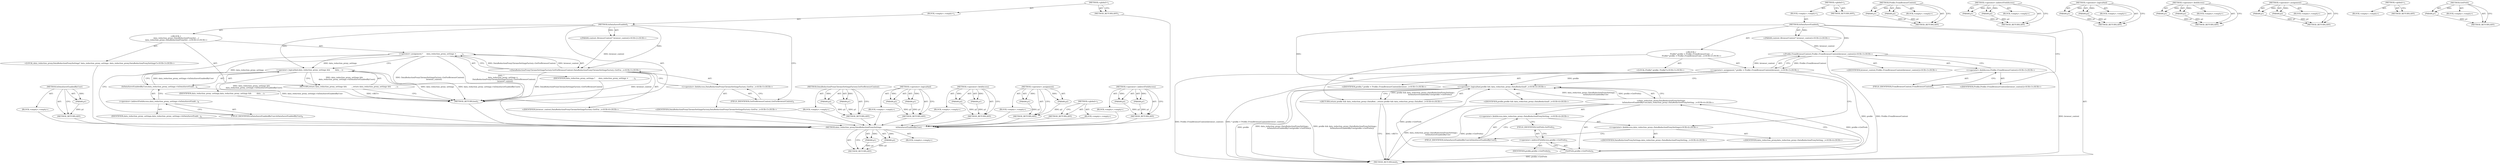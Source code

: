 digraph "GetPrefs" {
vulnerable_67 [label=<(METHOD,IsDataSaverEnabledByUser)>];
vulnerable_68 [label=<(PARAM,p1)>];
vulnerable_69 [label=<(BLOCK,&lt;empty&gt;,&lt;empty&gt;)>];
vulnerable_70 [label=<(METHOD_RETURN,ANY)>];
vulnerable_6 [label=<(METHOD,&lt;global&gt;)<SUB>1</SUB>>];
vulnerable_7 [label=<(BLOCK,&lt;empty&gt;,&lt;empty&gt;)<SUB>1</SUB>>];
vulnerable_8 [label=<(METHOD,IsDataSaverEnabled)<SUB>1</SUB>>];
vulnerable_9 [label="<(PARAM,content::BrowserContext* browser_context)<SUB>2</SUB>>"];
vulnerable_10 [label="<(BLOCK,{
  data_reduction_proxy::DataReductionProxySet...,{
  data_reduction_proxy::DataReductionProxySet...)<SUB>2</SUB>>"];
vulnerable_11 [label="<(LOCAL,data_reduction_proxy.DataReductionProxySettings* data_reduction_proxy_settings: data_reduction_proxy.DataReductionProxySettings*)<SUB>3</SUB>>"];
vulnerable_12 [label=<(&lt;operator&gt;.assignment,*
      data_reduction_proxy_settings =
       ...)<SUB>3</SUB>>];
vulnerable_13 [label=<(IDENTIFIER,data_reduction_proxy_settings,*
      data_reduction_proxy_settings =
       ...)<SUB>4</SUB>>];
vulnerable_14 [label="<(DataReductionProxyChromeSettingsFactory.GetForBrowserContext,DataReductionProxyChromeSettingsFactory::GetFor...)<SUB>5</SUB>>"];
vulnerable_15 [label="<(&lt;operator&gt;.fieldAccess,DataReductionProxyChromeSettingsFactory::GetFor...)<SUB>5</SUB>>"];
vulnerable_16 [label="<(IDENTIFIER,DataReductionProxyChromeSettingsFactory,DataReductionProxyChromeSettingsFactory::GetFor...)<SUB>5</SUB>>"];
vulnerable_17 [label=<(FIELD_IDENTIFIER,GetForBrowserContext,GetForBrowserContext)<SUB>5</SUB>>];
vulnerable_18 [label="<(IDENTIFIER,browser_context,DataReductionProxyChromeSettingsFactory::GetFor...)<SUB>6</SUB>>"];
vulnerable_19 [label=<(RETURN,return data_reduction_proxy_settings &amp;&amp;
       ...,return data_reduction_proxy_settings &amp;&amp;
       ...)<SUB>7</SUB>>];
vulnerable_20 [label=<(&lt;operator&gt;.logicalAnd,data_reduction_proxy_settings &amp;&amp;
         data_...)<SUB>7</SUB>>];
vulnerable_21 [label=<(IDENTIFIER,data_reduction_proxy_settings,data_reduction_proxy_settings &amp;&amp;
         data_...)<SUB>7</SUB>>];
vulnerable_22 [label=<(IsDataSaverEnabledByUser,data_reduction_proxy_settings-&gt;IsDataSaverEnabl...)<SUB>8</SUB>>];
vulnerable_23 [label=<(&lt;operator&gt;.indirectFieldAccess,data_reduction_proxy_settings-&gt;IsDataSaverEnabl...)<SUB>8</SUB>>];
vulnerable_24 [label=<(IDENTIFIER,data_reduction_proxy_settings,data_reduction_proxy_settings-&gt;IsDataSaverEnabl...)<SUB>8</SUB>>];
vulnerable_25 [label=<(FIELD_IDENTIFIER,IsDataSaverEnabledByUser,IsDataSaverEnabledByUser)<SUB>8</SUB>>];
vulnerable_26 [label=<(METHOD_RETURN,bool)<SUB>1</SUB>>];
vulnerable_28 [label=<(METHOD_RETURN,ANY)<SUB>1</SUB>>];
vulnerable_52 [label=<(METHOD,DataReductionProxyChromeSettingsFactory.GetForBrowserContext)>];
vulnerable_53 [label=<(PARAM,p1)>];
vulnerable_54 [label=<(PARAM,p2)>];
vulnerable_55 [label=<(BLOCK,&lt;empty&gt;,&lt;empty&gt;)>];
vulnerable_56 [label=<(METHOD_RETURN,ANY)>];
vulnerable_62 [label=<(METHOD,&lt;operator&gt;.logicalAnd)>];
vulnerable_63 [label=<(PARAM,p1)>];
vulnerable_64 [label=<(PARAM,p2)>];
vulnerable_65 [label=<(BLOCK,&lt;empty&gt;,&lt;empty&gt;)>];
vulnerable_66 [label=<(METHOD_RETURN,ANY)>];
vulnerable_57 [label=<(METHOD,&lt;operator&gt;.fieldAccess)>];
vulnerable_58 [label=<(PARAM,p1)>];
vulnerable_59 [label=<(PARAM,p2)>];
vulnerable_60 [label=<(BLOCK,&lt;empty&gt;,&lt;empty&gt;)>];
vulnerable_61 [label=<(METHOD_RETURN,ANY)>];
vulnerable_47 [label=<(METHOD,&lt;operator&gt;.assignment)>];
vulnerable_48 [label=<(PARAM,p1)>];
vulnerable_49 [label=<(PARAM,p2)>];
vulnerable_50 [label=<(BLOCK,&lt;empty&gt;,&lt;empty&gt;)>];
vulnerable_51 [label=<(METHOD_RETURN,ANY)>];
vulnerable_41 [label=<(METHOD,&lt;global&gt;)<SUB>1</SUB>>];
vulnerable_42 [label=<(BLOCK,&lt;empty&gt;,&lt;empty&gt;)>];
vulnerable_43 [label=<(METHOD_RETURN,ANY)>];
vulnerable_71 [label=<(METHOD,&lt;operator&gt;.indirectFieldAccess)>];
vulnerable_72 [label=<(PARAM,p1)>];
vulnerable_73 [label=<(PARAM,p2)>];
vulnerable_74 [label=<(BLOCK,&lt;empty&gt;,&lt;empty&gt;)>];
vulnerable_75 [label=<(METHOD_RETURN,ANY)>];
fixed_75 [label=<(METHOD,data_reduction_proxy.DataReductionProxySettings.
                        IsDataSaverEnabledByUser)>];
fixed_76 [label=<(PARAM,p1)>];
fixed_77 [label=<(PARAM,p2)>];
fixed_78 [label=<(BLOCK,&lt;empty&gt;,&lt;empty&gt;)>];
fixed_79 [label=<(METHOD_RETURN,ANY)>];
fixed_6 [label=<(METHOD,&lt;global&gt;)<SUB>1</SUB>>];
fixed_7 [label=<(BLOCK,&lt;empty&gt;,&lt;empty&gt;)<SUB>1</SUB>>];
fixed_8 [label=<(METHOD,IsDataSaverEnabled)<SUB>1</SUB>>];
fixed_9 [label="<(PARAM,content::BrowserContext* browser_context)<SUB>2</SUB>>"];
fixed_10 [label="<(BLOCK,{
  Profile* profile = Profile::FromBrowserCont...,{
  Profile* profile = Profile::FromBrowserCont...)<SUB>2</SUB>>"];
fixed_11 [label="<(LOCAL,Profile* profile: Profile*)<SUB>3</SUB>>"];
fixed_12 [label="<(&lt;operator&gt;.assignment,* profile = Profile::FromBrowserContext(browser...)<SUB>3</SUB>>"];
fixed_13 [label="<(IDENTIFIER,profile,* profile = Profile::FromBrowserContext(browser...)<SUB>3</SUB>>"];
fixed_14 [label="<(Profile.FromBrowserContext,Profile::FromBrowserContext(browser_context))<SUB>3</SUB>>"];
fixed_15 [label="<(&lt;operator&gt;.fieldAccess,Profile::FromBrowserContext)<SUB>3</SUB>>"];
fixed_16 [label="<(IDENTIFIER,Profile,Profile::FromBrowserContext(browser_context))<SUB>3</SUB>>"];
fixed_17 [label=<(FIELD_IDENTIFIER,FromBrowserContext,FromBrowserContext)<SUB>3</SUB>>];
fixed_18 [label="<(IDENTIFIER,browser_context,Profile::FromBrowserContext(browser_context))<SUB>3</SUB>>"];
fixed_19 [label="<(RETURN,return profile &amp;&amp; data_reduction_proxy::DataRed...,return profile &amp;&amp; data_reduction_proxy::DataRed...)<SUB>4</SUB>>"];
fixed_20 [label="<(&lt;operator&gt;.logicalAnd,profile &amp;&amp; data_reduction_proxy::DataReductionP...)<SUB>4</SUB>>"];
fixed_21 [label="<(IDENTIFIER,profile,profile &amp;&amp; data_reduction_proxy::DataReductionP...)<SUB>4</SUB>>"];
fixed_22 [label="<(data_reduction_proxy.DataReductionProxySettings.
                        IsDataSaverEnabledByUser,data_reduction_proxy::DataReductionProxySetting...)<SUB>4</SUB>>"];
fixed_23 [label="<(&lt;operator&gt;.fieldAccess,data_reduction_proxy::DataReductionProxySetting...)<SUB>4</SUB>>"];
fixed_24 [label="<(&lt;operator&gt;.fieldAccess,data_reduction_proxy::DataReductionProxySettings)<SUB>4</SUB>>"];
fixed_25 [label="<(IDENTIFIER,data_reduction_proxy,data_reduction_proxy::DataReductionProxySetting...)<SUB>4</SUB>>"];
fixed_26 [label="<(IDENTIFIER,DataReductionProxySettings,data_reduction_proxy::DataReductionProxySetting...)<SUB>4</SUB>>"];
fixed_27 [label=<(FIELD_IDENTIFIER,IsDataSaverEnabledByUser,IsDataSaverEnabledByUser)<SUB>5</SUB>>];
fixed_28 [label=<(GetPrefs,profile-&gt;GetPrefs())<SUB>5</SUB>>];
fixed_29 [label=<(&lt;operator&gt;.indirectFieldAccess,profile-&gt;GetPrefs)<SUB>5</SUB>>];
fixed_30 [label=<(IDENTIFIER,profile,profile-&gt;GetPrefs())<SUB>5</SUB>>];
fixed_31 [label=<(FIELD_IDENTIFIER,GetPrefs,GetPrefs)<SUB>5</SUB>>];
fixed_32 [label=<(METHOD_RETURN,bool)<SUB>1</SUB>>];
fixed_34 [label=<(METHOD_RETURN,ANY)<SUB>1</SUB>>];
fixed_60 [label=<(METHOD,Profile.FromBrowserContext)>];
fixed_61 [label=<(PARAM,p1)>];
fixed_62 [label=<(PARAM,p2)>];
fixed_63 [label=<(BLOCK,&lt;empty&gt;,&lt;empty&gt;)>];
fixed_64 [label=<(METHOD_RETURN,ANY)>];
fixed_84 [label=<(METHOD,&lt;operator&gt;.indirectFieldAccess)>];
fixed_85 [label=<(PARAM,p1)>];
fixed_86 [label=<(PARAM,p2)>];
fixed_87 [label=<(BLOCK,&lt;empty&gt;,&lt;empty&gt;)>];
fixed_88 [label=<(METHOD_RETURN,ANY)>];
fixed_70 [label=<(METHOD,&lt;operator&gt;.logicalAnd)>];
fixed_71 [label=<(PARAM,p1)>];
fixed_72 [label=<(PARAM,p2)>];
fixed_73 [label=<(BLOCK,&lt;empty&gt;,&lt;empty&gt;)>];
fixed_74 [label=<(METHOD_RETURN,ANY)>];
fixed_65 [label=<(METHOD,&lt;operator&gt;.fieldAccess)>];
fixed_66 [label=<(PARAM,p1)>];
fixed_67 [label=<(PARAM,p2)>];
fixed_68 [label=<(BLOCK,&lt;empty&gt;,&lt;empty&gt;)>];
fixed_69 [label=<(METHOD_RETURN,ANY)>];
fixed_55 [label=<(METHOD,&lt;operator&gt;.assignment)>];
fixed_56 [label=<(PARAM,p1)>];
fixed_57 [label=<(PARAM,p2)>];
fixed_58 [label=<(BLOCK,&lt;empty&gt;,&lt;empty&gt;)>];
fixed_59 [label=<(METHOD_RETURN,ANY)>];
fixed_49 [label=<(METHOD,&lt;global&gt;)<SUB>1</SUB>>];
fixed_50 [label=<(BLOCK,&lt;empty&gt;,&lt;empty&gt;)>];
fixed_51 [label=<(METHOD_RETURN,ANY)>];
fixed_80 [label=<(METHOD,GetPrefs)>];
fixed_81 [label=<(PARAM,p1)>];
fixed_82 [label=<(BLOCK,&lt;empty&gt;,&lt;empty&gt;)>];
fixed_83 [label=<(METHOD_RETURN,ANY)>];
vulnerable_67 -> vulnerable_68  [key=0, label="AST: "];
vulnerable_67 -> vulnerable_68  [key=1, label="DDG: "];
vulnerable_67 -> vulnerable_69  [key=0, label="AST: "];
vulnerable_67 -> vulnerable_70  [key=0, label="AST: "];
vulnerable_67 -> vulnerable_70  [key=1, label="CFG: "];
vulnerable_68 -> vulnerable_70  [key=0, label="DDG: p1"];
vulnerable_69 -> fixed_75  [key=0];
vulnerable_70 -> fixed_75  [key=0];
vulnerable_6 -> vulnerable_7  [key=0, label="AST: "];
vulnerable_6 -> vulnerable_28  [key=0, label="AST: "];
vulnerable_6 -> vulnerable_28  [key=1, label="CFG: "];
vulnerable_7 -> vulnerable_8  [key=0, label="AST: "];
vulnerable_8 -> vulnerable_9  [key=0, label="AST: "];
vulnerable_8 -> vulnerable_9  [key=1, label="DDG: "];
vulnerable_8 -> vulnerable_10  [key=0, label="AST: "];
vulnerable_8 -> vulnerable_26  [key=0, label="AST: "];
vulnerable_8 -> vulnerable_17  [key=0, label="CFG: "];
vulnerable_8 -> vulnerable_14  [key=0, label="DDG: "];
vulnerable_8 -> vulnerable_20  [key=0, label="DDG: "];
vulnerable_9 -> vulnerable_14  [key=0, label="DDG: browser_context"];
vulnerable_10 -> vulnerable_11  [key=0, label="AST: "];
vulnerable_10 -> vulnerable_12  [key=0, label="AST: "];
vulnerable_10 -> vulnerable_19  [key=0, label="AST: "];
vulnerable_11 -> fixed_75  [key=0];
vulnerable_12 -> vulnerable_13  [key=0, label="AST: "];
vulnerable_12 -> vulnerable_14  [key=0, label="AST: "];
vulnerable_12 -> vulnerable_20  [key=0, label="CFG: "];
vulnerable_12 -> vulnerable_20  [key=1, label="DDG: data_reduction_proxy_settings"];
vulnerable_12 -> vulnerable_25  [key=0, label="CFG: "];
vulnerable_12 -> vulnerable_26  [key=0, label="DDG: DataReductionProxyChromeSettingsFactory::GetForBrowserContext(
              browser_context)"];
vulnerable_12 -> vulnerable_26  [key=1, label="DDG: *
      data_reduction_proxy_settings =
          DataReductionProxyChromeSettingsFactory::GetForBrowserContext(
              browser_context)"];
vulnerable_12 -> vulnerable_22  [key=0, label="DDG: data_reduction_proxy_settings"];
vulnerable_13 -> fixed_75  [key=0];
vulnerable_14 -> vulnerable_15  [key=0, label="AST: "];
vulnerable_14 -> vulnerable_18  [key=0, label="AST: "];
vulnerable_14 -> vulnerable_12  [key=0, label="CFG: "];
vulnerable_14 -> vulnerable_12  [key=1, label="DDG: DataReductionProxyChromeSettingsFactory::GetForBrowserContext"];
vulnerable_14 -> vulnerable_12  [key=2, label="DDG: browser_context"];
vulnerable_14 -> vulnerable_26  [key=0, label="DDG: DataReductionProxyChromeSettingsFactory::GetForBrowserContext"];
vulnerable_14 -> vulnerable_26  [key=1, label="DDG: browser_context"];
vulnerable_15 -> vulnerable_16  [key=0, label="AST: "];
vulnerable_15 -> vulnerable_17  [key=0, label="AST: "];
vulnerable_15 -> vulnerable_14  [key=0, label="CFG: "];
vulnerable_16 -> fixed_75  [key=0];
vulnerable_17 -> vulnerable_15  [key=0, label="CFG: "];
vulnerable_18 -> fixed_75  [key=0];
vulnerable_19 -> vulnerable_20  [key=0, label="AST: "];
vulnerable_19 -> vulnerable_26  [key=0, label="CFG: "];
vulnerable_19 -> vulnerable_26  [key=1, label="DDG: &lt;RET&gt;"];
vulnerable_20 -> vulnerable_21  [key=0, label="AST: "];
vulnerable_20 -> vulnerable_22  [key=0, label="AST: "];
vulnerable_20 -> vulnerable_19  [key=0, label="CFG: "];
vulnerable_20 -> vulnerable_19  [key=1, label="DDG: data_reduction_proxy_settings &amp;&amp;
         data_reduction_proxy_settings-&gt;IsDataSaverEnabledByUser()"];
vulnerable_20 -> vulnerable_26  [key=0, label="DDG: data_reduction_proxy_settings"];
vulnerable_20 -> vulnerable_26  [key=1, label="DDG: data_reduction_proxy_settings-&gt;IsDataSaverEnabledByUser()"];
vulnerable_20 -> vulnerable_26  [key=2, label="DDG: data_reduction_proxy_settings &amp;&amp;
         data_reduction_proxy_settings-&gt;IsDataSaverEnabledByUser()"];
vulnerable_21 -> fixed_75  [key=0];
vulnerable_22 -> vulnerable_23  [key=0, label="AST: "];
vulnerable_22 -> vulnerable_20  [key=0, label="CFG: "];
vulnerable_22 -> vulnerable_20  [key=1, label="DDG: data_reduction_proxy_settings-&gt;IsDataSaverEnabledByUser"];
vulnerable_22 -> vulnerable_26  [key=0, label="DDG: data_reduction_proxy_settings-&gt;IsDataSaverEnabledByUser"];
vulnerable_23 -> vulnerable_24  [key=0, label="AST: "];
vulnerable_23 -> vulnerable_25  [key=0, label="AST: "];
vulnerable_23 -> vulnerable_22  [key=0, label="CFG: "];
vulnerable_24 -> fixed_75  [key=0];
vulnerable_25 -> vulnerable_23  [key=0, label="CFG: "];
vulnerable_26 -> fixed_75  [key=0];
vulnerable_28 -> fixed_75  [key=0];
vulnerable_52 -> vulnerable_53  [key=0, label="AST: "];
vulnerable_52 -> vulnerable_53  [key=1, label="DDG: "];
vulnerable_52 -> vulnerable_55  [key=0, label="AST: "];
vulnerable_52 -> vulnerable_54  [key=0, label="AST: "];
vulnerable_52 -> vulnerable_54  [key=1, label="DDG: "];
vulnerable_52 -> vulnerable_56  [key=0, label="AST: "];
vulnerable_52 -> vulnerable_56  [key=1, label="CFG: "];
vulnerable_53 -> vulnerable_56  [key=0, label="DDG: p1"];
vulnerable_54 -> vulnerable_56  [key=0, label="DDG: p2"];
vulnerable_55 -> fixed_75  [key=0];
vulnerable_56 -> fixed_75  [key=0];
vulnerable_62 -> vulnerable_63  [key=0, label="AST: "];
vulnerable_62 -> vulnerable_63  [key=1, label="DDG: "];
vulnerable_62 -> vulnerable_65  [key=0, label="AST: "];
vulnerable_62 -> vulnerable_64  [key=0, label="AST: "];
vulnerable_62 -> vulnerable_64  [key=1, label="DDG: "];
vulnerable_62 -> vulnerable_66  [key=0, label="AST: "];
vulnerable_62 -> vulnerable_66  [key=1, label="CFG: "];
vulnerable_63 -> vulnerable_66  [key=0, label="DDG: p1"];
vulnerable_64 -> vulnerable_66  [key=0, label="DDG: p2"];
vulnerable_65 -> fixed_75  [key=0];
vulnerable_66 -> fixed_75  [key=0];
vulnerable_57 -> vulnerable_58  [key=0, label="AST: "];
vulnerable_57 -> vulnerable_58  [key=1, label="DDG: "];
vulnerable_57 -> vulnerable_60  [key=0, label="AST: "];
vulnerable_57 -> vulnerable_59  [key=0, label="AST: "];
vulnerable_57 -> vulnerable_59  [key=1, label="DDG: "];
vulnerable_57 -> vulnerable_61  [key=0, label="AST: "];
vulnerable_57 -> vulnerable_61  [key=1, label="CFG: "];
vulnerable_58 -> vulnerable_61  [key=0, label="DDG: p1"];
vulnerable_59 -> vulnerable_61  [key=0, label="DDG: p2"];
vulnerable_60 -> fixed_75  [key=0];
vulnerable_61 -> fixed_75  [key=0];
vulnerable_47 -> vulnerable_48  [key=0, label="AST: "];
vulnerable_47 -> vulnerable_48  [key=1, label="DDG: "];
vulnerable_47 -> vulnerable_50  [key=0, label="AST: "];
vulnerable_47 -> vulnerable_49  [key=0, label="AST: "];
vulnerable_47 -> vulnerable_49  [key=1, label="DDG: "];
vulnerable_47 -> vulnerable_51  [key=0, label="AST: "];
vulnerable_47 -> vulnerable_51  [key=1, label="CFG: "];
vulnerable_48 -> vulnerable_51  [key=0, label="DDG: p1"];
vulnerable_49 -> vulnerable_51  [key=0, label="DDG: p2"];
vulnerable_50 -> fixed_75  [key=0];
vulnerable_51 -> fixed_75  [key=0];
vulnerable_41 -> vulnerable_42  [key=0, label="AST: "];
vulnerable_41 -> vulnerable_43  [key=0, label="AST: "];
vulnerable_41 -> vulnerable_43  [key=1, label="CFG: "];
vulnerable_42 -> fixed_75  [key=0];
vulnerable_43 -> fixed_75  [key=0];
vulnerable_71 -> vulnerable_72  [key=0, label="AST: "];
vulnerable_71 -> vulnerable_72  [key=1, label="DDG: "];
vulnerable_71 -> vulnerable_74  [key=0, label="AST: "];
vulnerable_71 -> vulnerable_73  [key=0, label="AST: "];
vulnerable_71 -> vulnerable_73  [key=1, label="DDG: "];
vulnerable_71 -> vulnerable_75  [key=0, label="AST: "];
vulnerable_71 -> vulnerable_75  [key=1, label="CFG: "];
vulnerable_72 -> vulnerable_75  [key=0, label="DDG: p1"];
vulnerable_73 -> vulnerable_75  [key=0, label="DDG: p2"];
vulnerable_74 -> fixed_75  [key=0];
vulnerable_75 -> fixed_75  [key=0];
fixed_75 -> fixed_76  [key=0, label="AST: "];
fixed_75 -> fixed_76  [key=1, label="DDG: "];
fixed_75 -> fixed_78  [key=0, label="AST: "];
fixed_75 -> fixed_77  [key=0, label="AST: "];
fixed_75 -> fixed_77  [key=1, label="DDG: "];
fixed_75 -> fixed_79  [key=0, label="AST: "];
fixed_75 -> fixed_79  [key=1, label="CFG: "];
fixed_76 -> fixed_79  [key=0, label="DDG: p1"];
fixed_77 -> fixed_79  [key=0, label="DDG: p2"];
fixed_6 -> fixed_7  [key=0, label="AST: "];
fixed_6 -> fixed_34  [key=0, label="AST: "];
fixed_6 -> fixed_34  [key=1, label="CFG: "];
fixed_7 -> fixed_8  [key=0, label="AST: "];
fixed_8 -> fixed_9  [key=0, label="AST: "];
fixed_8 -> fixed_9  [key=1, label="DDG: "];
fixed_8 -> fixed_10  [key=0, label="AST: "];
fixed_8 -> fixed_32  [key=0, label="AST: "];
fixed_8 -> fixed_17  [key=0, label="CFG: "];
fixed_8 -> fixed_14  [key=0, label="DDG: "];
fixed_8 -> fixed_20  [key=0, label="DDG: "];
fixed_9 -> fixed_14  [key=0, label="DDG: browser_context"];
fixed_10 -> fixed_11  [key=0, label="AST: "];
fixed_10 -> fixed_12  [key=0, label="AST: "];
fixed_10 -> fixed_19  [key=0, label="AST: "];
fixed_12 -> fixed_13  [key=0, label="AST: "];
fixed_12 -> fixed_14  [key=0, label="AST: "];
fixed_12 -> fixed_20  [key=0, label="CFG: "];
fixed_12 -> fixed_20  [key=1, label="DDG: profile"];
fixed_12 -> fixed_24  [key=0, label="CFG: "];
fixed_12 -> fixed_32  [key=0, label="DDG: Profile::FromBrowserContext(browser_context)"];
fixed_12 -> fixed_32  [key=1, label="DDG: * profile = Profile::FromBrowserContext(browser_context)"];
fixed_12 -> fixed_28  [key=0, label="DDG: profile"];
fixed_14 -> fixed_15  [key=0, label="AST: "];
fixed_14 -> fixed_18  [key=0, label="AST: "];
fixed_14 -> fixed_12  [key=0, label="CFG: "];
fixed_14 -> fixed_12  [key=1, label="DDG: Profile::FromBrowserContext"];
fixed_14 -> fixed_12  [key=2, label="DDG: browser_context"];
fixed_14 -> fixed_32  [key=0, label="DDG: Profile::FromBrowserContext"];
fixed_14 -> fixed_32  [key=1, label="DDG: browser_context"];
fixed_15 -> fixed_16  [key=0, label="AST: "];
fixed_15 -> fixed_17  [key=0, label="AST: "];
fixed_15 -> fixed_14  [key=0, label="CFG: "];
fixed_17 -> fixed_15  [key=0, label="CFG: "];
fixed_19 -> fixed_20  [key=0, label="AST: "];
fixed_19 -> fixed_32  [key=0, label="CFG: "];
fixed_19 -> fixed_32  [key=1, label="DDG: &lt;RET&gt;"];
fixed_20 -> fixed_21  [key=0, label="AST: "];
fixed_20 -> fixed_22  [key=0, label="AST: "];
fixed_20 -> fixed_19  [key=0, label="CFG: "];
fixed_20 -> fixed_19  [key=1, label="DDG: profile &amp;&amp; data_reduction_proxy::DataReductionProxySettings::
                        IsDataSaverEnabledByUser(profile-&gt;GetPrefs())"];
fixed_20 -> fixed_32  [key=0, label="DDG: profile"];
fixed_20 -> fixed_32  [key=1, label="DDG: data_reduction_proxy::DataReductionProxySettings::
                        IsDataSaverEnabledByUser(profile-&gt;GetPrefs())"];
fixed_20 -> fixed_32  [key=2, label="DDG: profile &amp;&amp; data_reduction_proxy::DataReductionProxySettings::
                        IsDataSaverEnabledByUser(profile-&gt;GetPrefs())"];
fixed_22 -> fixed_23  [key=0, label="AST: "];
fixed_22 -> fixed_28  [key=0, label="AST: "];
fixed_22 -> fixed_20  [key=0, label="CFG: "];
fixed_22 -> fixed_20  [key=1, label="DDG: data_reduction_proxy::DataReductionProxySettings::
                        IsDataSaverEnabledByUser"];
fixed_22 -> fixed_20  [key=2, label="DDG: profile-&gt;GetPrefs()"];
fixed_22 -> fixed_32  [key=0, label="DDG: data_reduction_proxy::DataReductionProxySettings::
                        IsDataSaverEnabledByUser"];
fixed_22 -> fixed_32  [key=1, label="DDG: profile-&gt;GetPrefs()"];
fixed_23 -> fixed_24  [key=0, label="AST: "];
fixed_23 -> fixed_27  [key=0, label="AST: "];
fixed_23 -> fixed_31  [key=0, label="CFG: "];
fixed_24 -> fixed_25  [key=0, label="AST: "];
fixed_24 -> fixed_26  [key=0, label="AST: "];
fixed_24 -> fixed_27  [key=0, label="CFG: "];
fixed_27 -> fixed_23  [key=0, label="CFG: "];
fixed_28 -> fixed_29  [key=0, label="AST: "];
fixed_28 -> fixed_22  [key=0, label="CFG: "];
fixed_28 -> fixed_22  [key=1, label="DDG: profile-&gt;GetPrefs"];
fixed_28 -> fixed_32  [key=0, label="DDG: profile-&gt;GetPrefs"];
fixed_28 -> fixed_20  [key=0, label="DDG: profile-&gt;GetPrefs"];
fixed_29 -> fixed_30  [key=0, label="AST: "];
fixed_29 -> fixed_31  [key=0, label="AST: "];
fixed_29 -> fixed_28  [key=0, label="CFG: "];
fixed_31 -> fixed_29  [key=0, label="CFG: "];
fixed_60 -> fixed_61  [key=0, label="AST: "];
fixed_60 -> fixed_61  [key=1, label="DDG: "];
fixed_60 -> fixed_63  [key=0, label="AST: "];
fixed_60 -> fixed_62  [key=0, label="AST: "];
fixed_60 -> fixed_62  [key=1, label="DDG: "];
fixed_60 -> fixed_64  [key=0, label="AST: "];
fixed_60 -> fixed_64  [key=1, label="CFG: "];
fixed_61 -> fixed_64  [key=0, label="DDG: p1"];
fixed_62 -> fixed_64  [key=0, label="DDG: p2"];
fixed_84 -> fixed_85  [key=0, label="AST: "];
fixed_84 -> fixed_85  [key=1, label="DDG: "];
fixed_84 -> fixed_87  [key=0, label="AST: "];
fixed_84 -> fixed_86  [key=0, label="AST: "];
fixed_84 -> fixed_86  [key=1, label="DDG: "];
fixed_84 -> fixed_88  [key=0, label="AST: "];
fixed_84 -> fixed_88  [key=1, label="CFG: "];
fixed_85 -> fixed_88  [key=0, label="DDG: p1"];
fixed_86 -> fixed_88  [key=0, label="DDG: p2"];
fixed_70 -> fixed_71  [key=0, label="AST: "];
fixed_70 -> fixed_71  [key=1, label="DDG: "];
fixed_70 -> fixed_73  [key=0, label="AST: "];
fixed_70 -> fixed_72  [key=0, label="AST: "];
fixed_70 -> fixed_72  [key=1, label="DDG: "];
fixed_70 -> fixed_74  [key=0, label="AST: "];
fixed_70 -> fixed_74  [key=1, label="CFG: "];
fixed_71 -> fixed_74  [key=0, label="DDG: p1"];
fixed_72 -> fixed_74  [key=0, label="DDG: p2"];
fixed_65 -> fixed_66  [key=0, label="AST: "];
fixed_65 -> fixed_66  [key=1, label="DDG: "];
fixed_65 -> fixed_68  [key=0, label="AST: "];
fixed_65 -> fixed_67  [key=0, label="AST: "];
fixed_65 -> fixed_67  [key=1, label="DDG: "];
fixed_65 -> fixed_69  [key=0, label="AST: "];
fixed_65 -> fixed_69  [key=1, label="CFG: "];
fixed_66 -> fixed_69  [key=0, label="DDG: p1"];
fixed_67 -> fixed_69  [key=0, label="DDG: p2"];
fixed_55 -> fixed_56  [key=0, label="AST: "];
fixed_55 -> fixed_56  [key=1, label="DDG: "];
fixed_55 -> fixed_58  [key=0, label="AST: "];
fixed_55 -> fixed_57  [key=0, label="AST: "];
fixed_55 -> fixed_57  [key=1, label="DDG: "];
fixed_55 -> fixed_59  [key=0, label="AST: "];
fixed_55 -> fixed_59  [key=1, label="CFG: "];
fixed_56 -> fixed_59  [key=0, label="DDG: p1"];
fixed_57 -> fixed_59  [key=0, label="DDG: p2"];
fixed_49 -> fixed_50  [key=0, label="AST: "];
fixed_49 -> fixed_51  [key=0, label="AST: "];
fixed_49 -> fixed_51  [key=1, label="CFG: "];
fixed_80 -> fixed_81  [key=0, label="AST: "];
fixed_80 -> fixed_81  [key=1, label="DDG: "];
fixed_80 -> fixed_82  [key=0, label="AST: "];
fixed_80 -> fixed_83  [key=0, label="AST: "];
fixed_80 -> fixed_83  [key=1, label="CFG: "];
fixed_81 -> fixed_83  [key=0, label="DDG: p1"];
}
